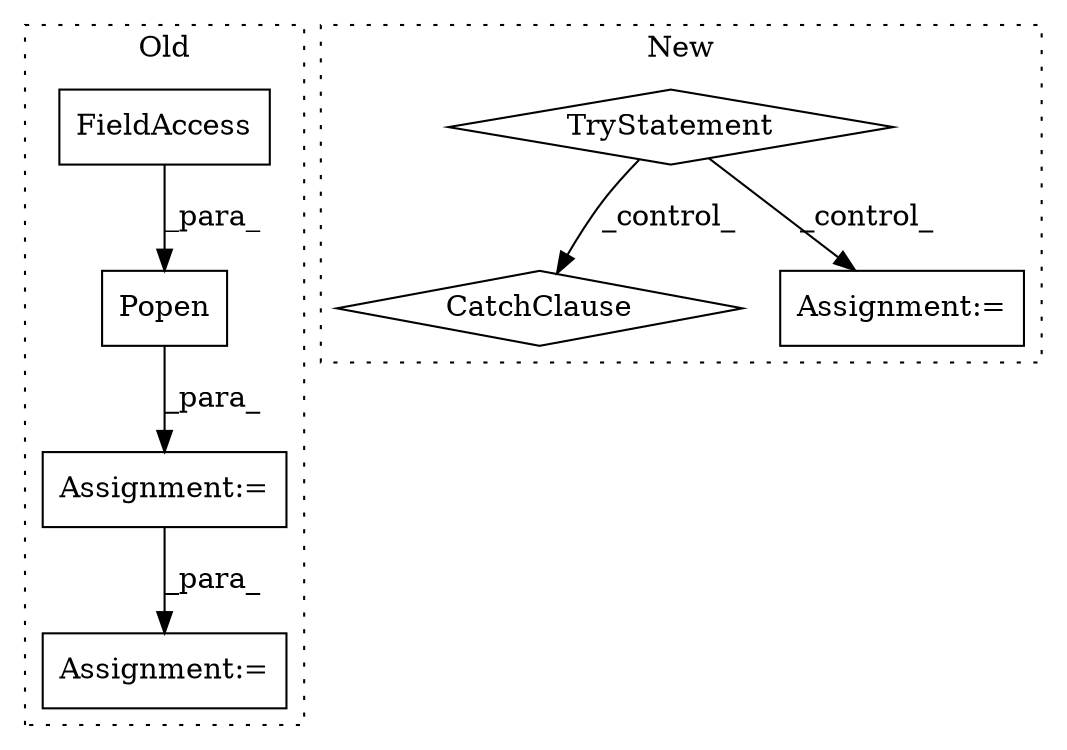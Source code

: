 digraph G {
subgraph cluster0 {
1 [label="Popen" a="32" s="13673,13719" l="6,1" shape="box"];
5 [label="FieldAccess" a="22" s="13688" l="15" shape="box"];
6 [label="Assignment:=" a="7" s="13661" l="1" shape="box"];
7 [label="Assignment:=" a="7" s="13994" l="1" shape="box"];
label = "Old";
style="dotted";
}
subgraph cluster1 {
2 [label="CatchClause" a="12" s="14116,14160" l="21,2" shape="diamond"];
3 [label="TryStatement" a="54" s="13692" l="4" shape="diamond"];
4 [label="Assignment:=" a="7" s="13826" l="1" shape="box"];
label = "New";
style="dotted";
}
1 -> 6 [label="_para_"];
3 -> 2 [label="_control_"];
3 -> 4 [label="_control_"];
5 -> 1 [label="_para_"];
6 -> 7 [label="_para_"];
}